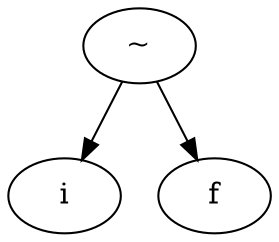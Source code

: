 //	File[/Users/lee/Main/Proj/On_BJTU/Compiler_Projects/LiaLEX/regex_analyze.cpp] Line[315]	2022-09-29 19:30
digraph If { 
1 [label = "~" ] 
2 [label = "i" ] 
1 -> 2 
3 [label = "f" ] 
1 -> 3 
} 
